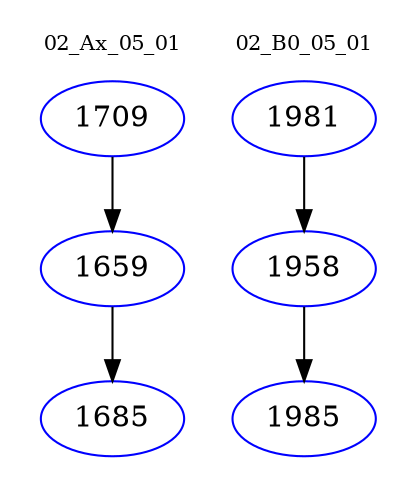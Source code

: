 digraph{
subgraph cluster_0 {
color = white
label = "02_Ax_05_01";
fontsize=10;
T0_1709 [label="1709", color="blue"]
T0_1709 -> T0_1659 [color="black"]
T0_1659 [label="1659", color="blue"]
T0_1659 -> T0_1685 [color="black"]
T0_1685 [label="1685", color="blue"]
}
subgraph cluster_1 {
color = white
label = "02_B0_05_01";
fontsize=10;
T1_1981 [label="1981", color="blue"]
T1_1981 -> T1_1958 [color="black"]
T1_1958 [label="1958", color="blue"]
T1_1958 -> T1_1985 [color="black"]
T1_1985 [label="1985", color="blue"]
}
}
